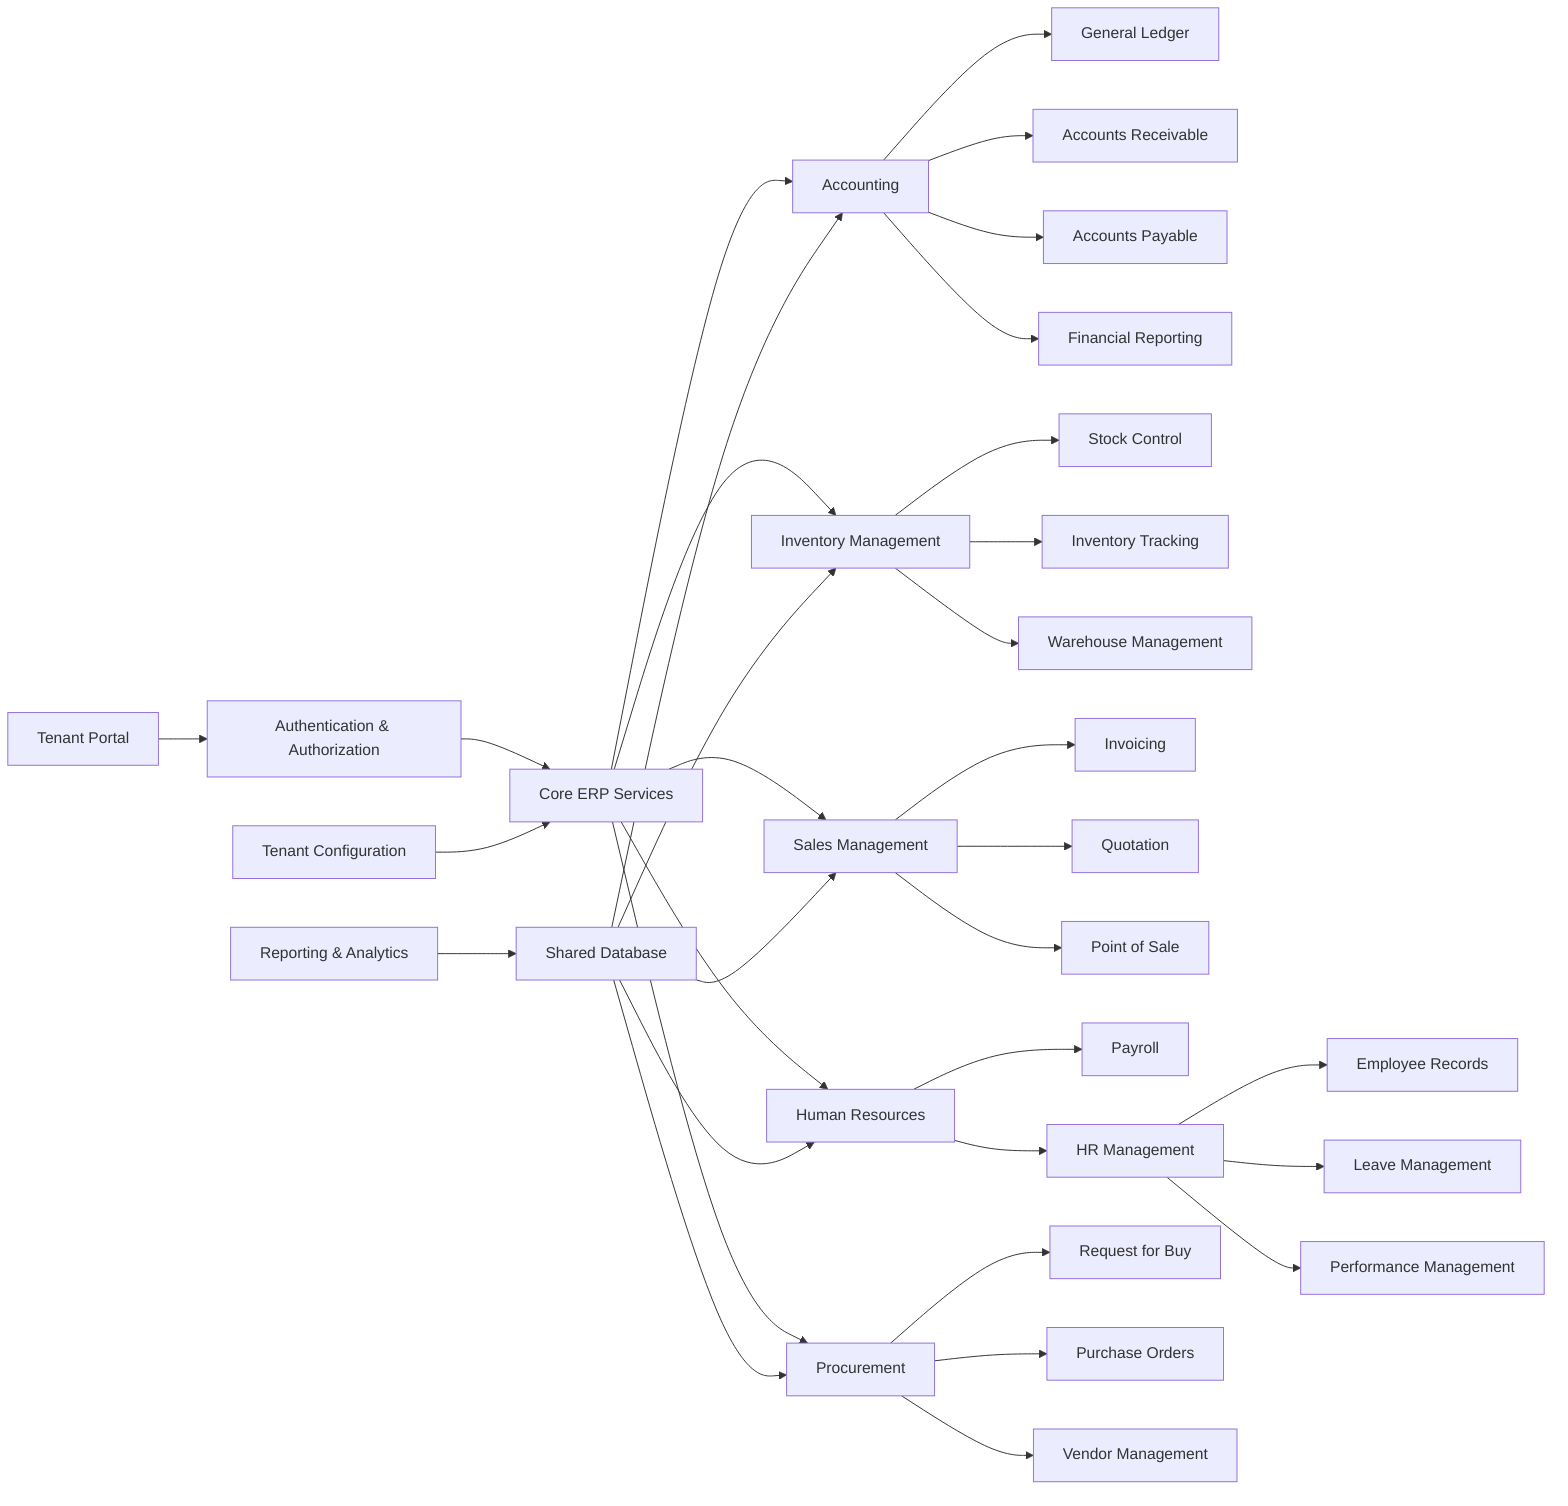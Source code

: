 %% System Architecture %%
graph LR
    A[Tenant Portal] --> B[Authentication & Authorization]
    B --> C[Core ERP Services]
    C --> D1[Accounting]
    C --> D2[Inventory Management]
    C --> D3[Sales Management]
    C --> D4[Human Resources]
    C --> D5[Procurement]
    
    D1 --> E1[General Ledger]
    D1 --> E2[Accounts Receivable]
    D1 --> E3[Accounts Payable]
    D1 --> E4[Financial Reporting]
    
    D2 --> F1[Stock Control]
    D2 --> F2[Inventory Tracking]
    D2 --> F3[Warehouse Management]
    
    D3 --> G1[Invoicing]
    D3 --> G2[Quotation]
    D3 --> G3[Point of Sale]
    
    D4 --> H1[Payroll]
    D4 --> H2[HR Management]
    H2 --> H3[Employee Records]
    H2 --> H4[Leave Management]
    H2 --> H5[Performance Management]
    
    D5 --> I1[Request for Buy]
    D5 --> I2[Purchase Orders]
    D5 --> I3[Vendor Management]
    
    J[Shared Database] --> D1
    J --> D2
    J --> D3
    J --> D4
    J --> D5
    
    K[Reporting & Analytics] --> J
    L[Tenant Configuration] --> C